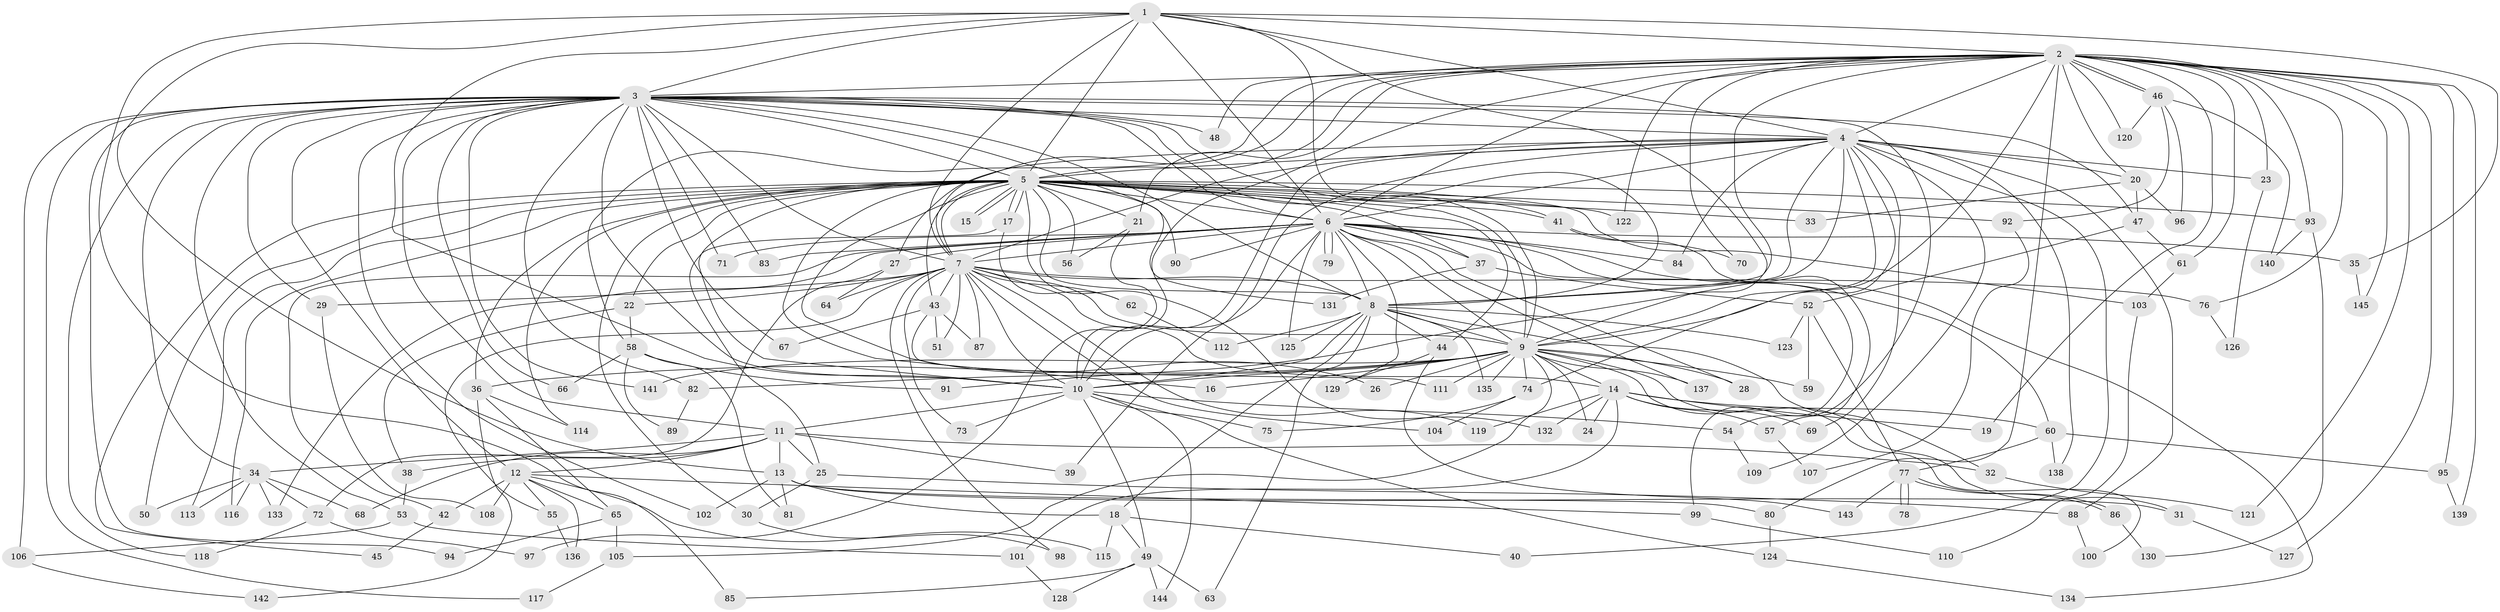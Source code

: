 // Generated by graph-tools (version 1.1) at 2025/44/03/09/25 04:44:02]
// undirected, 145 vertices, 315 edges
graph export_dot {
graph [start="1"]
  node [color=gray90,style=filled];
  1;
  2;
  3;
  4;
  5;
  6;
  7;
  8;
  9;
  10;
  11;
  12;
  13;
  14;
  15;
  16;
  17;
  18;
  19;
  20;
  21;
  22;
  23;
  24;
  25;
  26;
  27;
  28;
  29;
  30;
  31;
  32;
  33;
  34;
  35;
  36;
  37;
  38;
  39;
  40;
  41;
  42;
  43;
  44;
  45;
  46;
  47;
  48;
  49;
  50;
  51;
  52;
  53;
  54;
  55;
  56;
  57;
  58;
  59;
  60;
  61;
  62;
  63;
  64;
  65;
  66;
  67;
  68;
  69;
  70;
  71;
  72;
  73;
  74;
  75;
  76;
  77;
  78;
  79;
  80;
  81;
  82;
  83;
  84;
  85;
  86;
  87;
  88;
  89;
  90;
  91;
  92;
  93;
  94;
  95;
  96;
  97;
  98;
  99;
  100;
  101;
  102;
  103;
  104;
  105;
  106;
  107;
  108;
  109;
  110;
  111;
  112;
  113;
  114;
  115;
  116;
  117;
  118;
  119;
  120;
  121;
  122;
  123;
  124;
  125;
  126;
  127;
  128;
  129;
  130;
  131;
  132;
  133;
  134;
  135;
  136;
  137;
  138;
  139;
  140;
  141;
  142;
  143;
  144;
  145;
  1 -- 2;
  1 -- 3;
  1 -- 4;
  1 -- 5;
  1 -- 6;
  1 -- 7;
  1 -- 8;
  1 -- 9;
  1 -- 10;
  1 -- 13;
  1 -- 35;
  1 -- 85;
  2 -- 3;
  2 -- 4;
  2 -- 5;
  2 -- 6;
  2 -- 7;
  2 -- 8;
  2 -- 9;
  2 -- 10;
  2 -- 19;
  2 -- 20;
  2 -- 21;
  2 -- 23;
  2 -- 46;
  2 -- 46;
  2 -- 48;
  2 -- 58;
  2 -- 61;
  2 -- 70;
  2 -- 76;
  2 -- 80;
  2 -- 93;
  2 -- 95;
  2 -- 120;
  2 -- 121;
  2 -- 122;
  2 -- 127;
  2 -- 139;
  2 -- 145;
  3 -- 4;
  3 -- 5;
  3 -- 6;
  3 -- 7;
  3 -- 8;
  3 -- 9;
  3 -- 10;
  3 -- 11;
  3 -- 12;
  3 -- 29;
  3 -- 34;
  3 -- 41;
  3 -- 47;
  3 -- 48;
  3 -- 53;
  3 -- 54;
  3 -- 66;
  3 -- 67;
  3 -- 71;
  3 -- 82;
  3 -- 83;
  3 -- 94;
  3 -- 102;
  3 -- 106;
  3 -- 117;
  3 -- 118;
  3 -- 131;
  3 -- 141;
  4 -- 5;
  4 -- 6;
  4 -- 7;
  4 -- 8;
  4 -- 9;
  4 -- 10;
  4 -- 20;
  4 -- 23;
  4 -- 27;
  4 -- 39;
  4 -- 40;
  4 -- 69;
  4 -- 74;
  4 -- 84;
  4 -- 88;
  4 -- 91;
  4 -- 109;
  4 -- 138;
  5 -- 6;
  5 -- 7;
  5 -- 8;
  5 -- 9;
  5 -- 10;
  5 -- 15;
  5 -- 15;
  5 -- 16;
  5 -- 17;
  5 -- 17;
  5 -- 21;
  5 -- 22;
  5 -- 26;
  5 -- 30;
  5 -- 33;
  5 -- 36;
  5 -- 37;
  5 -- 41;
  5 -- 43;
  5 -- 44;
  5 -- 45;
  5 -- 50;
  5 -- 56;
  5 -- 90;
  5 -- 92;
  5 -- 93;
  5 -- 103;
  5 -- 113;
  5 -- 114;
  5 -- 116;
  5 -- 122;
  5 -- 132;
  6 -- 7;
  6 -- 8;
  6 -- 9;
  6 -- 10;
  6 -- 27;
  6 -- 28;
  6 -- 35;
  6 -- 37;
  6 -- 42;
  6 -- 60;
  6 -- 71;
  6 -- 79;
  6 -- 79;
  6 -- 83;
  6 -- 84;
  6 -- 90;
  6 -- 99;
  6 -- 125;
  6 -- 129;
  6 -- 133;
  6 -- 134;
  6 -- 137;
  7 -- 8;
  7 -- 9;
  7 -- 10;
  7 -- 14;
  7 -- 22;
  7 -- 29;
  7 -- 43;
  7 -- 51;
  7 -- 55;
  7 -- 62;
  7 -- 64;
  7 -- 73;
  7 -- 76;
  7 -- 87;
  7 -- 98;
  7 -- 104;
  7 -- 119;
  8 -- 9;
  8 -- 10;
  8 -- 18;
  8 -- 32;
  8 -- 44;
  8 -- 63;
  8 -- 112;
  8 -- 123;
  8 -- 125;
  8 -- 135;
  9 -- 10;
  9 -- 14;
  9 -- 16;
  9 -- 24;
  9 -- 26;
  9 -- 28;
  9 -- 31;
  9 -- 36;
  9 -- 59;
  9 -- 74;
  9 -- 82;
  9 -- 100;
  9 -- 105;
  9 -- 111;
  9 -- 135;
  9 -- 137;
  9 -- 141;
  10 -- 11;
  10 -- 49;
  10 -- 54;
  10 -- 73;
  10 -- 75;
  10 -- 124;
  10 -- 144;
  11 -- 12;
  11 -- 13;
  11 -- 25;
  11 -- 32;
  11 -- 34;
  11 -- 38;
  11 -- 39;
  11 -- 68;
  12 -- 42;
  12 -- 55;
  12 -- 65;
  12 -- 99;
  12 -- 108;
  12 -- 115;
  12 -- 136;
  13 -- 18;
  13 -- 31;
  13 -- 80;
  13 -- 81;
  13 -- 102;
  14 -- 19;
  14 -- 24;
  14 -- 57;
  14 -- 60;
  14 -- 69;
  14 -- 101;
  14 -- 119;
  14 -- 132;
  17 -- 25;
  17 -- 62;
  18 -- 40;
  18 -- 49;
  18 -- 115;
  20 -- 33;
  20 -- 47;
  20 -- 96;
  21 -- 56;
  21 -- 97;
  22 -- 38;
  22 -- 58;
  23 -- 126;
  25 -- 30;
  25 -- 88;
  27 -- 64;
  27 -- 72;
  29 -- 108;
  30 -- 98;
  31 -- 127;
  32 -- 121;
  34 -- 50;
  34 -- 68;
  34 -- 72;
  34 -- 113;
  34 -- 116;
  34 -- 133;
  35 -- 145;
  36 -- 65;
  36 -- 114;
  36 -- 142;
  37 -- 52;
  37 -- 131;
  38 -- 53;
  41 -- 57;
  41 -- 70;
  42 -- 45;
  43 -- 51;
  43 -- 67;
  43 -- 87;
  43 -- 111;
  44 -- 129;
  44 -- 143;
  46 -- 92;
  46 -- 96;
  46 -- 120;
  46 -- 140;
  47 -- 52;
  47 -- 61;
  49 -- 63;
  49 -- 85;
  49 -- 128;
  49 -- 144;
  52 -- 59;
  52 -- 77;
  52 -- 123;
  53 -- 101;
  53 -- 106;
  54 -- 109;
  55 -- 136;
  57 -- 107;
  58 -- 66;
  58 -- 81;
  58 -- 89;
  58 -- 91;
  60 -- 77;
  60 -- 95;
  60 -- 138;
  61 -- 103;
  62 -- 112;
  65 -- 94;
  65 -- 105;
  72 -- 97;
  72 -- 118;
  74 -- 75;
  74 -- 104;
  76 -- 126;
  77 -- 78;
  77 -- 78;
  77 -- 86;
  77 -- 86;
  77 -- 143;
  80 -- 124;
  82 -- 89;
  86 -- 130;
  88 -- 100;
  92 -- 107;
  93 -- 130;
  93 -- 140;
  95 -- 139;
  99 -- 110;
  101 -- 128;
  103 -- 110;
  105 -- 117;
  106 -- 142;
  124 -- 134;
}
